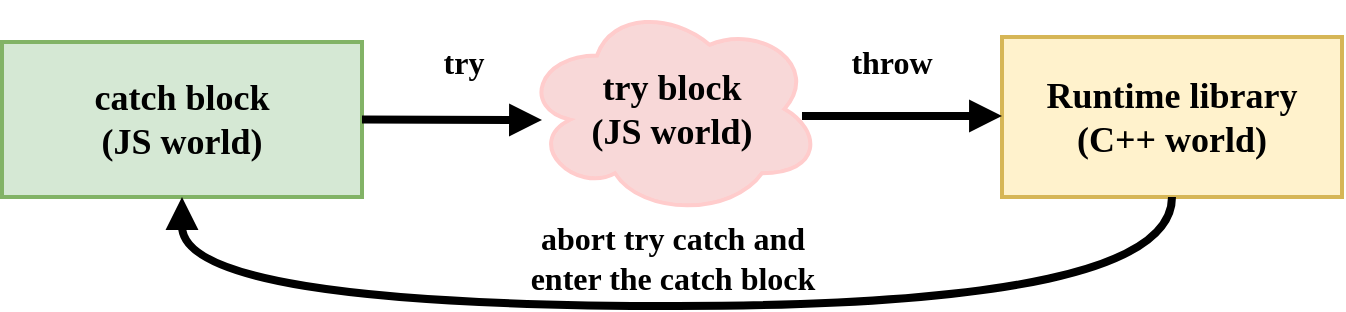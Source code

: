 <mxfile>
    <diagram id="-i1Ww_GGwBXFwLh-qZra" name="Page-1">
        <mxGraphModel dx="753" dy="969" grid="1" gridSize="10" guides="1" tooltips="1" connect="1" arrows="1" fold="1" page="1" pageScale="1" pageWidth="850" pageHeight="1100" math="0" shadow="0">
            <root>
                <mxCell id="0"/>
                <mxCell id="1" parent="0"/>
                <mxCell id="2" value="Runtime library&#10;(C++ world)" style="whiteSpace=wrap;strokeWidth=2;fillColor=#fff2cc;strokeColor=#d6b656;fontFamily=Verdana;fontStyle=1;fontSize=18;" vertex="1" parent="1">
                    <mxGeometry x="630" y="355.5" width="170" height="80" as="geometry"/>
                </mxCell>
                <mxCell id="3" value="catch block&#10;(JS world)" style="whiteSpace=wrap;strokeWidth=2;fillColor=#d5e8d4;strokeColor=#82b366;fontFamily=Verdana;fontStyle=1;fontSize=18;" vertex="1" parent="1">
                    <mxGeometry x="130" y="358" width="180" height="77.5" as="geometry"/>
                </mxCell>
                <mxCell id="4" value="try block&lt;br style=&quot;font-size: 18px;&quot;&gt;(JS world)" style="ellipse;shape=cloud;whiteSpace=wrap;html=1;fontSize=18;fontFamily=Verdana;fillColor=#F8D8D8;strokeColor=#FFCCCC;strokeWidth=2;fontStyle=1;" vertex="1" parent="1">
                    <mxGeometry x="390" y="338" width="150" height="107" as="geometry"/>
                </mxCell>
                <mxCell id="5" value="" style="rounded=0;orthogonalLoop=1;jettySize=auto;html=1;strokeWidth=4;endArrow=none;endFill=0;startArrow=block;startFill=1;entryX=1;entryY=0.5;entryDx=0;entryDy=0;" edge="1" parent="1" target="3">
                    <mxGeometry relative="1" as="geometry">
                        <mxPoint x="400" y="397" as="sourcePoint"/>
                        <mxPoint x="290" y="398" as="targetPoint"/>
                    </mxGeometry>
                </mxCell>
                <mxCell id="6" value="&lt;font face=&quot;Verdana&quot; style=&quot;font-size: 16px;&quot;&gt;&lt;b style=&quot;font-size: 16px;&quot;&gt;try&lt;/b&gt;&lt;/font&gt;&lt;div style=&quot;font-size: 16px;&quot;&gt;&lt;/div&gt;" style="text;whiteSpace=wrap;html=1;fontSize=16;verticalAlign=middle;align=center;" vertex="1" parent="1">
                    <mxGeometry x="306" y="348" width="110" height="40" as="geometry"/>
                </mxCell>
                <mxCell id="7" value="&lt;font face=&quot;Verdana&quot; style=&quot;font-size: 16px;&quot;&gt;&lt;b style=&quot;font-size: 16px;&quot;&gt;abort try catch and&lt;br&gt;enter the catch block&lt;br&gt;&lt;/b&gt;&lt;/font&gt;&lt;div style=&quot;font-size: 16px;&quot;&gt;&lt;/div&gt;" style="text;whiteSpace=wrap;html=1;fontSize=16;verticalAlign=middle;align=center;" vertex="1" parent="1">
                    <mxGeometry x="322.5" y="454" width="285" height="23" as="geometry"/>
                </mxCell>
                <mxCell id="8" value="" style="rounded=0;orthogonalLoop=1;jettySize=auto;html=1;strokeWidth=4;endArrow=none;endFill=0;startArrow=block;startFill=1;" edge="1" parent="1">
                    <mxGeometry relative="1" as="geometry">
                        <mxPoint x="630" y="395" as="sourcePoint"/>
                        <mxPoint x="530" y="395" as="targetPoint"/>
                    </mxGeometry>
                </mxCell>
                <mxCell id="9" value="&lt;font face=&quot;Verdana&quot; style=&quot;font-size: 16px;&quot;&gt;&lt;b style=&quot;font-size: 16px;&quot;&gt;throw&lt;/b&gt;&lt;/font&gt;&lt;div style=&quot;font-size: 16px;&quot;&gt;&lt;/div&gt;" style="text;whiteSpace=wrap;html=1;fontSize=16;verticalAlign=middle;align=center;" vertex="1" parent="1">
                    <mxGeometry x="520" y="348" width="110" height="40" as="geometry"/>
                </mxCell>
                <mxCell id="10" value="" style="rounded=0;orthogonalLoop=1;jettySize=auto;html=1;strokeWidth=4;endArrow=none;endFill=0;startArrow=block;startFill=1;exitX=0.5;exitY=1;exitDx=0;exitDy=0;entryX=0.5;entryY=1;entryDx=0;entryDy=0;edgeStyle=orthogonalEdgeStyle;curved=1;" edge="1" parent="1" source="3" target="2">
                    <mxGeometry relative="1" as="geometry">
                        <mxPoint x="800.8" y="436.85" as="sourcePoint"/>
                        <mxPoint x="680" y="435.5" as="targetPoint"/>
                        <Array as="points">
                            <mxPoint x="220" y="490"/>
                            <mxPoint x="715" y="490"/>
                        </Array>
                    </mxGeometry>
                </mxCell>
            </root>
        </mxGraphModel>
    </diagram>
</mxfile>